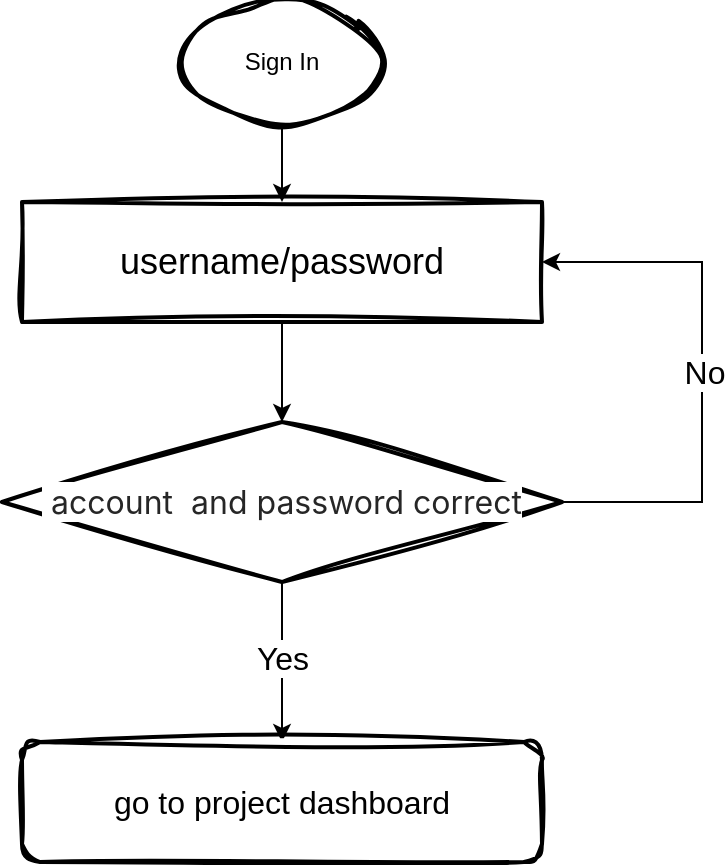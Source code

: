 <mxfile version="26.1.3">
  <diagram name="第 1 页" id="jNW1VUcBnsV5sVnraDgk">
    <mxGraphModel dx="1104" dy="806" grid="1" gridSize="10" guides="1" tooltips="1" connect="1" arrows="1" fold="1" page="1" pageScale="1" pageWidth="827" pageHeight="1169" math="0" shadow="0">
      <root>
        <mxCell id="0" />
        <mxCell id="1" parent="0" />
        <mxCell id="kX-HRuTK46rpzUHU-1rg-3" value="" style="edgeStyle=orthogonalEdgeStyle;rounded=0;orthogonalLoop=1;jettySize=auto;html=1;" edge="1" parent="1" source="kX-HRuTK46rpzUHU-1rg-1" target="kX-HRuTK46rpzUHU-1rg-2">
          <mxGeometry relative="1" as="geometry" />
        </mxCell>
        <mxCell id="kX-HRuTK46rpzUHU-1rg-1" value="Sign In" style="strokeWidth=2;html=1;shape=mxgraph.flowchart.start_1;whiteSpace=wrap;sketch=1;curveFitting=1;jiggle=2;" vertex="1" parent="1">
          <mxGeometry x="250" y="90" width="100" height="60" as="geometry" />
        </mxCell>
        <mxCell id="kX-HRuTK46rpzUHU-1rg-5" value="" style="edgeStyle=orthogonalEdgeStyle;rounded=0;orthogonalLoop=1;jettySize=auto;html=1;" edge="1" parent="1" source="kX-HRuTK46rpzUHU-1rg-2" target="kX-HRuTK46rpzUHU-1rg-4">
          <mxGeometry relative="1" as="geometry" />
        </mxCell>
        <mxCell id="kX-HRuTK46rpzUHU-1rg-2" value="username/password" style="whiteSpace=wrap;html=1;strokeWidth=2;sketch=1;curveFitting=1;jiggle=2;fontSize=18;" vertex="1" parent="1">
          <mxGeometry x="170" y="190" width="260" height="60" as="geometry" />
        </mxCell>
        <mxCell id="kX-HRuTK46rpzUHU-1rg-7" value="" style="edgeStyle=orthogonalEdgeStyle;rounded=0;orthogonalLoop=1;jettySize=auto;html=1;" edge="1" parent="1" source="kX-HRuTK46rpzUHU-1rg-4" target="kX-HRuTK46rpzUHU-1rg-6">
          <mxGeometry relative="1" as="geometry" />
        </mxCell>
        <mxCell id="kX-HRuTK46rpzUHU-1rg-8" value="Yes" style="edgeLabel;html=1;align=center;verticalAlign=middle;resizable=0;points=[];fontSize=16;" vertex="1" connectable="0" parent="kX-HRuTK46rpzUHU-1rg-7">
          <mxGeometry x="-0.044" relative="1" as="geometry">
            <mxPoint as="offset" />
          </mxGeometry>
        </mxCell>
        <mxCell id="kX-HRuTK46rpzUHU-1rg-10" style="edgeStyle=orthogonalEdgeStyle;rounded=0;orthogonalLoop=1;jettySize=auto;html=1;exitX=1;exitY=0.5;exitDx=0;exitDy=0;entryX=1;entryY=0.5;entryDx=0;entryDy=0;" edge="1" parent="1" source="kX-HRuTK46rpzUHU-1rg-4" target="kX-HRuTK46rpzUHU-1rg-2">
          <mxGeometry relative="1" as="geometry">
            <Array as="points">
              <mxPoint x="510" y="340" />
              <mxPoint x="510" y="220" />
            </Array>
          </mxGeometry>
        </mxCell>
        <mxCell id="kX-HRuTK46rpzUHU-1rg-11" value="No" style="edgeLabel;html=1;align=center;verticalAlign=middle;resizable=0;points=[];fontSize=16;" vertex="1" connectable="0" parent="kX-HRuTK46rpzUHU-1rg-10">
          <mxGeometry y="-1" relative="1" as="geometry">
            <mxPoint as="offset" />
          </mxGeometry>
        </mxCell>
        <mxCell id="kX-HRuTK46rpzUHU-1rg-4" value="&lt;span style=&quot;font-size: 16px; text-align: start; caret-color: rgba(0, 0, 0, 0.85); color: rgba(0, 0, 0, 0.85); font-family: Inter, -apple-system, BlinkMacSystemFont, &amp;quot;Segoe UI&amp;quot;, &amp;quot;SF Pro SC&amp;quot;, &amp;quot;SF Pro Display&amp;quot;, &amp;quot;SF Pro Icons&amp;quot;, &amp;quot;PingFang SC&amp;quot;, &amp;quot;Hiragino Sans GB&amp;quot;, &amp;quot;Microsoft YaHei&amp;quot;, &amp;quot;Helvetica Neue&amp;quot;, Helvetica, Arial, sans-serif; background-color: rgb(255, 255, 255);&quot;&gt;&amp;nbsp;account &amp;nbsp;and password correct&lt;/span&gt;" style="rhombus;whiteSpace=wrap;html=1;strokeWidth=2;sketch=1;curveFitting=1;jiggle=2;" vertex="1" parent="1">
          <mxGeometry x="160" y="300" width="280" height="80" as="geometry" />
        </mxCell>
        <mxCell id="kX-HRuTK46rpzUHU-1rg-6" value="go to project dashboard" style="rounded=1;whiteSpace=wrap;html=1;strokeWidth=2;sketch=1;curveFitting=1;jiggle=2;fontSize=16;" vertex="1" parent="1">
          <mxGeometry x="170" y="460" width="260" height="60" as="geometry" />
        </mxCell>
      </root>
    </mxGraphModel>
  </diagram>
</mxfile>
